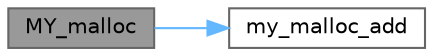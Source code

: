 digraph "MY_malloc"
{
 // LATEX_PDF_SIZE
  bgcolor="transparent";
  edge [fontname=Helvetica,fontsize=10,labelfontname=Helvetica,labelfontsize=10];
  node [fontname=Helvetica,fontsize=10,shape=box,height=0.2,width=0.4];
  rankdir="LR";
  Node1 [label="MY_malloc",height=0.2,width=0.4,color="gray40", fillcolor="grey60", style="filled", fontcolor="black",tooltip="申请内存"];
  Node1 -> Node2 [color="steelblue1",style="solid"];
  Node2 [label="my_malloc_add",height=0.2,width=0.4,color="grey40", fillcolor="white", style="filled",URL="$mymalloc_8c.html#ad60b5904d6d1bfbacfdf13f12270d72f",tooltip="添加节点的所有信息"];
}
